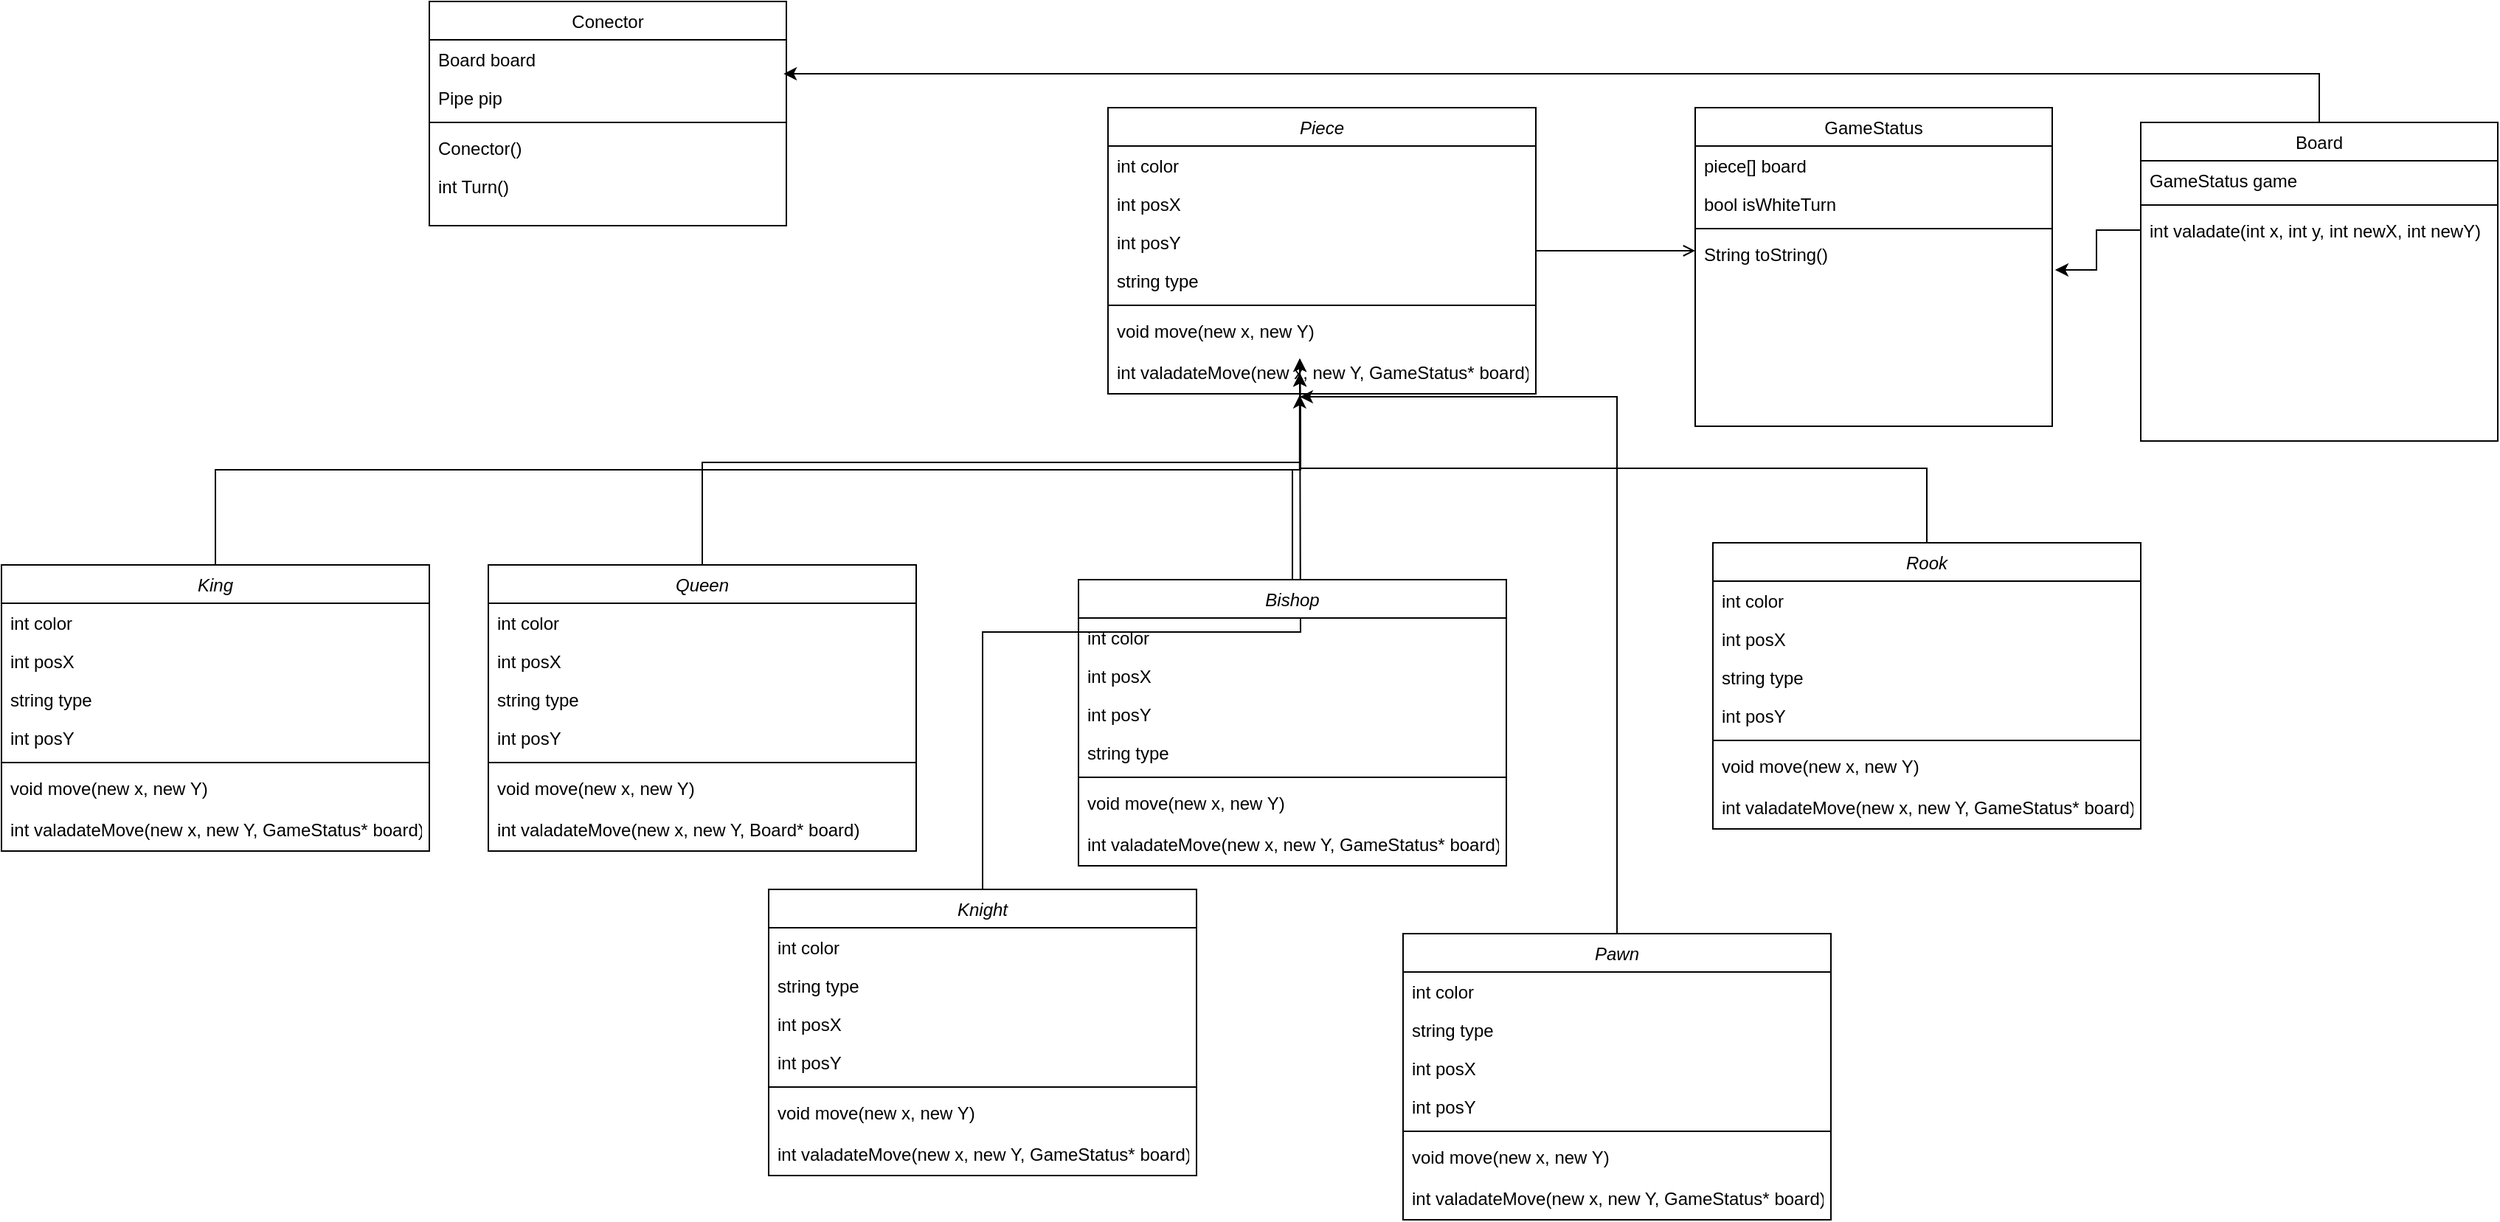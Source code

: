 <mxfile version="15.8.7" type="gitlab">
  <diagram id="C5RBs43oDa-KdzZeNtuy" name="Page-1">
    <mxGraphModel dx="2211" dy="763" grid="1" gridSize="10" guides="1" tooltips="1" connect="1" arrows="1" fold="1" page="1" pageScale="1" pageWidth="827" pageHeight="1169" math="0" shadow="0">
      <root>
        <mxCell id="WIyWlLk6GJQsqaUBKTNV-0" />
        <mxCell id="WIyWlLk6GJQsqaUBKTNV-1" parent="WIyWlLk6GJQsqaUBKTNV-0" />
        <mxCell id="0hA-pXLVfhcG_vL5RcBJ-51" style="edgeStyle=orthogonalEdgeStyle;rounded=0;orthogonalLoop=1;jettySize=auto;html=1;exitX=0.5;exitY=0;exitDx=0;exitDy=0;entryX=0.448;entryY=1.067;entryDx=0;entryDy=0;entryPerimeter=0;" parent="WIyWlLk6GJQsqaUBKTNV-1" source="0hA-pXLVfhcG_vL5RcBJ-9" target="0hA-pXLVfhcG_vL5RcBJ-0" edge="1">
          <mxGeometry relative="1" as="geometry" />
        </mxCell>
        <mxCell id="zkfFHV4jXpPFQw0GAbJ--17" value="GameStatus" style="swimlane;fontStyle=0;align=center;verticalAlign=top;childLayout=stackLayout;horizontal=1;startSize=26;horizontalStack=0;resizeParent=1;resizeLast=0;collapsible=1;marginBottom=0;rounded=0;shadow=0;strokeWidth=1;" parent="WIyWlLk6GJQsqaUBKTNV-1" vertex="1">
          <mxGeometry x="508" y="120" width="242" height="216" as="geometry">
            <mxRectangle x="550" y="140" width="160" height="26" as="alternateBounds" />
          </mxGeometry>
        </mxCell>
        <mxCell id="zkfFHV4jXpPFQw0GAbJ--21" value="piece[] board" style="text;align=left;verticalAlign=top;spacingLeft=4;spacingRight=4;overflow=hidden;rotatable=0;points=[[0,0.5],[1,0.5]];portConstraint=eastwest;rounded=0;shadow=0;html=0;" parent="zkfFHV4jXpPFQw0GAbJ--17" vertex="1">
          <mxGeometry y="26" width="242" height="26" as="geometry" />
        </mxCell>
        <mxCell id="zkfFHV4jXpPFQw0GAbJ--22" value="bool isWhiteTurn" style="text;align=left;verticalAlign=top;spacingLeft=4;spacingRight=4;overflow=hidden;rotatable=0;points=[[0,0.5],[1,0.5]];portConstraint=eastwest;rounded=0;shadow=0;html=0;" parent="zkfFHV4jXpPFQw0GAbJ--17" vertex="1">
          <mxGeometry y="52" width="242" height="26" as="geometry" />
        </mxCell>
        <mxCell id="zkfFHV4jXpPFQw0GAbJ--23" value="" style="line;html=1;strokeWidth=1;align=left;verticalAlign=middle;spacingTop=-1;spacingLeft=3;spacingRight=3;rotatable=0;labelPosition=right;points=[];portConstraint=eastwest;" parent="zkfFHV4jXpPFQw0GAbJ--17" vertex="1">
          <mxGeometry y="78" width="242" height="8" as="geometry" />
        </mxCell>
        <mxCell id="zkfFHV4jXpPFQw0GAbJ--25" value="String toString()" style="text;align=left;verticalAlign=top;spacingLeft=4;spacingRight=4;overflow=hidden;rotatable=0;points=[[0,0.5],[1,0.5]];portConstraint=eastwest;" parent="zkfFHV4jXpPFQw0GAbJ--17" vertex="1">
          <mxGeometry y="86" width="242" height="26" as="geometry" />
        </mxCell>
        <mxCell id="zkfFHV4jXpPFQw0GAbJ--26" value="" style="endArrow=open;shadow=0;strokeWidth=1;rounded=0;endFill=1;edgeStyle=elbowEdgeStyle;elbow=vertical;" parent="WIyWlLk6GJQsqaUBKTNV-1" source="zkfFHV4jXpPFQw0GAbJ--0" target="zkfFHV4jXpPFQw0GAbJ--17" edge="1">
          <mxGeometry x="0.5" y="41" relative="1" as="geometry">
            <mxPoint x="380" y="192" as="sourcePoint" />
            <mxPoint x="540" y="192" as="targetPoint" />
            <mxPoint x="-40" y="32" as="offset" />
          </mxGeometry>
        </mxCell>
        <mxCell id="0hA-pXLVfhcG_vL5RcBJ-9" value="Pawn" style="swimlane;fontStyle=2;align=center;verticalAlign=top;childLayout=stackLayout;horizontal=1;startSize=26;horizontalStack=0;resizeParent=1;resizeLast=0;collapsible=1;marginBottom=0;rounded=0;shadow=0;strokeWidth=1;" parent="WIyWlLk6GJQsqaUBKTNV-1" vertex="1">
          <mxGeometry x="310" y="680" width="290" height="194" as="geometry">
            <mxRectangle x="230" y="140" width="160" height="26" as="alternateBounds" />
          </mxGeometry>
        </mxCell>
        <mxCell id="0hA-pXLVfhcG_vL5RcBJ-10" value="int color" style="text;align=left;verticalAlign=top;spacingLeft=4;spacingRight=4;overflow=hidden;rotatable=0;points=[[0,0.5],[1,0.5]];portConstraint=eastwest;" parent="0hA-pXLVfhcG_vL5RcBJ-9" vertex="1">
          <mxGeometry y="26" width="290" height="26" as="geometry" />
        </mxCell>
        <mxCell id="Ll13WPjeKPtk4XoHs9Dj-3" value="string type" style="text;align=left;verticalAlign=top;spacingLeft=4;spacingRight=4;overflow=hidden;rotatable=0;points=[[0,0.5],[1,0.5]];portConstraint=eastwest;rounded=0;shadow=0;html=0;" vertex="1" parent="0hA-pXLVfhcG_vL5RcBJ-9">
          <mxGeometry y="52" width="290" height="26" as="geometry" />
        </mxCell>
        <mxCell id="0hA-pXLVfhcG_vL5RcBJ-11" value="int posX" style="text;align=left;verticalAlign=top;spacingLeft=4;spacingRight=4;overflow=hidden;rotatable=0;points=[[0,0.5],[1,0.5]];portConstraint=eastwest;rounded=0;shadow=0;html=0;" parent="0hA-pXLVfhcG_vL5RcBJ-9" vertex="1">
          <mxGeometry y="78" width="290" height="26" as="geometry" />
        </mxCell>
        <mxCell id="0hA-pXLVfhcG_vL5RcBJ-12" value="int posY" style="text;align=left;verticalAlign=top;spacingLeft=4;spacingRight=4;overflow=hidden;rotatable=0;points=[[0,0.5],[1,0.5]];portConstraint=eastwest;rounded=0;shadow=0;html=0;" parent="0hA-pXLVfhcG_vL5RcBJ-9" vertex="1">
          <mxGeometry y="104" width="290" height="26" as="geometry" />
        </mxCell>
        <mxCell id="0hA-pXLVfhcG_vL5RcBJ-13" value="" style="line;html=1;strokeWidth=1;align=left;verticalAlign=middle;spacingTop=-1;spacingLeft=3;spacingRight=3;rotatable=0;labelPosition=right;points=[];portConstraint=eastwest;" parent="0hA-pXLVfhcG_vL5RcBJ-9" vertex="1">
          <mxGeometry y="130" width="290" height="8" as="geometry" />
        </mxCell>
        <mxCell id="0hA-pXLVfhcG_vL5RcBJ-14" value="void move(new x, new Y)" style="text;align=left;verticalAlign=top;spacingLeft=4;spacingRight=4;overflow=hidden;rotatable=0;points=[[0,0.5],[1,0.5]];portConstraint=eastwest;" parent="0hA-pXLVfhcG_vL5RcBJ-9" vertex="1">
          <mxGeometry y="138" width="290" height="26" as="geometry" />
        </mxCell>
        <mxCell id="gwPLxFGCS508eSDseJOT-11" value="int valadateMove(new x, new Y, GameStatus* board)" style="text;strokeColor=none;fillColor=none;align=left;verticalAlign=middle;spacingLeft=4;spacingRight=4;overflow=hidden;points=[[0,0.5],[1,0.5]];portConstraint=eastwest;rotatable=0;" parent="0hA-pXLVfhcG_vL5RcBJ-9" vertex="1">
          <mxGeometry y="164" width="290" height="30" as="geometry" />
        </mxCell>
        <mxCell id="0hA-pXLVfhcG_vL5RcBJ-54" style="edgeStyle=orthogonalEdgeStyle;rounded=0;orthogonalLoop=1;jettySize=auto;html=1;exitX=0.5;exitY=0;exitDx=0;exitDy=0;" parent="WIyWlLk6GJQsqaUBKTNV-1" source="0hA-pXLVfhcG_vL5RcBJ-16" edge="1">
          <mxGeometry relative="1" as="geometry">
            <mxPoint x="240" y="300" as="targetPoint" />
          </mxGeometry>
        </mxCell>
        <mxCell id="0hA-pXLVfhcG_vL5RcBJ-16" value="Knight" style="swimlane;fontStyle=2;align=center;verticalAlign=top;childLayout=stackLayout;horizontal=1;startSize=26;horizontalStack=0;resizeParent=1;resizeLast=0;collapsible=1;marginBottom=0;rounded=0;shadow=0;strokeWidth=1;" parent="WIyWlLk6GJQsqaUBKTNV-1" vertex="1">
          <mxGeometry x="-120" y="650" width="290" height="194" as="geometry">
            <mxRectangle x="230" y="140" width="160" height="26" as="alternateBounds" />
          </mxGeometry>
        </mxCell>
        <mxCell id="0hA-pXLVfhcG_vL5RcBJ-17" value="int color" style="text;align=left;verticalAlign=top;spacingLeft=4;spacingRight=4;overflow=hidden;rotatable=0;points=[[0,0.5],[1,0.5]];portConstraint=eastwest;" parent="0hA-pXLVfhcG_vL5RcBJ-16" vertex="1">
          <mxGeometry y="26" width="290" height="26" as="geometry" />
        </mxCell>
        <mxCell id="Ll13WPjeKPtk4XoHs9Dj-4" value="string type" style="text;align=left;verticalAlign=top;spacingLeft=4;spacingRight=4;overflow=hidden;rotatable=0;points=[[0,0.5],[1,0.5]];portConstraint=eastwest;rounded=0;shadow=0;html=0;" vertex="1" parent="0hA-pXLVfhcG_vL5RcBJ-16">
          <mxGeometry y="52" width="290" height="26" as="geometry" />
        </mxCell>
        <mxCell id="0hA-pXLVfhcG_vL5RcBJ-18" value="int posX" style="text;align=left;verticalAlign=top;spacingLeft=4;spacingRight=4;overflow=hidden;rotatable=0;points=[[0,0.5],[1,0.5]];portConstraint=eastwest;rounded=0;shadow=0;html=0;" parent="0hA-pXLVfhcG_vL5RcBJ-16" vertex="1">
          <mxGeometry y="78" width="290" height="26" as="geometry" />
        </mxCell>
        <mxCell id="0hA-pXLVfhcG_vL5RcBJ-19" value="int posY" style="text;align=left;verticalAlign=top;spacingLeft=4;spacingRight=4;overflow=hidden;rotatable=0;points=[[0,0.5],[1,0.5]];portConstraint=eastwest;rounded=0;shadow=0;html=0;" parent="0hA-pXLVfhcG_vL5RcBJ-16" vertex="1">
          <mxGeometry y="104" width="290" height="26" as="geometry" />
        </mxCell>
        <mxCell id="0hA-pXLVfhcG_vL5RcBJ-20" value="" style="line;html=1;strokeWidth=1;align=left;verticalAlign=middle;spacingTop=-1;spacingLeft=3;spacingRight=3;rotatable=0;labelPosition=right;points=[];portConstraint=eastwest;" parent="0hA-pXLVfhcG_vL5RcBJ-16" vertex="1">
          <mxGeometry y="130" width="290" height="8" as="geometry" />
        </mxCell>
        <mxCell id="0hA-pXLVfhcG_vL5RcBJ-21" value="void move(new x, new Y)" style="text;align=left;verticalAlign=top;spacingLeft=4;spacingRight=4;overflow=hidden;rotatable=0;points=[[0,0.5],[1,0.5]];portConstraint=eastwest;" parent="0hA-pXLVfhcG_vL5RcBJ-16" vertex="1">
          <mxGeometry y="138" width="290" height="26" as="geometry" />
        </mxCell>
        <mxCell id="0hA-pXLVfhcG_vL5RcBJ-22" value="int valadateMove(new x, new Y, GameStatus* board)" style="text;strokeColor=none;fillColor=none;align=left;verticalAlign=middle;spacingLeft=4;spacingRight=4;overflow=hidden;points=[[0,0.5],[1,0.5]];portConstraint=eastwest;rotatable=0;" parent="0hA-pXLVfhcG_vL5RcBJ-16" vertex="1">
          <mxGeometry y="164" width="290" height="30" as="geometry" />
        </mxCell>
        <mxCell id="0hA-pXLVfhcG_vL5RcBJ-56" style="edgeStyle=orthogonalEdgeStyle;rounded=0;orthogonalLoop=1;jettySize=auto;html=1;exitX=0.5;exitY=0;exitDx=0;exitDy=0;" parent="WIyWlLk6GJQsqaUBKTNV-1" source="0hA-pXLVfhcG_vL5RcBJ-23" edge="1">
          <mxGeometry relative="1" as="geometry">
            <mxPoint x="240" y="300" as="targetPoint" />
          </mxGeometry>
        </mxCell>
        <mxCell id="0hA-pXLVfhcG_vL5RcBJ-23" value="King" style="swimlane;fontStyle=2;align=center;verticalAlign=top;childLayout=stackLayout;horizontal=1;startSize=26;horizontalStack=0;resizeParent=1;resizeLast=0;collapsible=1;marginBottom=0;rounded=0;shadow=0;strokeWidth=1;" parent="WIyWlLk6GJQsqaUBKTNV-1" vertex="1">
          <mxGeometry x="-640" y="430" width="290" height="194" as="geometry">
            <mxRectangle x="230" y="140" width="160" height="26" as="alternateBounds" />
          </mxGeometry>
        </mxCell>
        <mxCell id="0hA-pXLVfhcG_vL5RcBJ-24" value="int color" style="text;align=left;verticalAlign=top;spacingLeft=4;spacingRight=4;overflow=hidden;rotatable=0;points=[[0,0.5],[1,0.5]];portConstraint=eastwest;" parent="0hA-pXLVfhcG_vL5RcBJ-23" vertex="1">
          <mxGeometry y="26" width="290" height="26" as="geometry" />
        </mxCell>
        <mxCell id="0hA-pXLVfhcG_vL5RcBJ-25" value="int posX" style="text;align=left;verticalAlign=top;spacingLeft=4;spacingRight=4;overflow=hidden;rotatable=0;points=[[0,0.5],[1,0.5]];portConstraint=eastwest;rounded=0;shadow=0;html=0;" parent="0hA-pXLVfhcG_vL5RcBJ-23" vertex="1">
          <mxGeometry y="52" width="290" height="26" as="geometry" />
        </mxCell>
        <mxCell id="Ll13WPjeKPtk4XoHs9Dj-6" value="string type" style="text;align=left;verticalAlign=top;spacingLeft=4;spacingRight=4;overflow=hidden;rotatable=0;points=[[0,0.5],[1,0.5]];portConstraint=eastwest;rounded=0;shadow=0;html=0;" vertex="1" parent="0hA-pXLVfhcG_vL5RcBJ-23">
          <mxGeometry y="78" width="290" height="26" as="geometry" />
        </mxCell>
        <mxCell id="0hA-pXLVfhcG_vL5RcBJ-26" value="int posY" style="text;align=left;verticalAlign=top;spacingLeft=4;spacingRight=4;overflow=hidden;rotatable=0;points=[[0,0.5],[1,0.5]];portConstraint=eastwest;rounded=0;shadow=0;html=0;" parent="0hA-pXLVfhcG_vL5RcBJ-23" vertex="1">
          <mxGeometry y="104" width="290" height="26" as="geometry" />
        </mxCell>
        <mxCell id="0hA-pXLVfhcG_vL5RcBJ-27" value="" style="line;html=1;strokeWidth=1;align=left;verticalAlign=middle;spacingTop=-1;spacingLeft=3;spacingRight=3;rotatable=0;labelPosition=right;points=[];portConstraint=eastwest;" parent="0hA-pXLVfhcG_vL5RcBJ-23" vertex="1">
          <mxGeometry y="130" width="290" height="8" as="geometry" />
        </mxCell>
        <mxCell id="0hA-pXLVfhcG_vL5RcBJ-28" value="void move(new x, new Y)" style="text;align=left;verticalAlign=top;spacingLeft=4;spacingRight=4;overflow=hidden;rotatable=0;points=[[0,0.5],[1,0.5]];portConstraint=eastwest;" parent="0hA-pXLVfhcG_vL5RcBJ-23" vertex="1">
          <mxGeometry y="138" width="290" height="26" as="geometry" />
        </mxCell>
        <mxCell id="0hA-pXLVfhcG_vL5RcBJ-29" value="int valadateMove(new x, new Y, GameStatus* board)" style="text;strokeColor=none;fillColor=none;align=left;verticalAlign=middle;spacingLeft=4;spacingRight=4;overflow=hidden;points=[[0,0.5],[1,0.5]];portConstraint=eastwest;rotatable=0;" parent="0hA-pXLVfhcG_vL5RcBJ-23" vertex="1">
          <mxGeometry y="164" width="290" height="30" as="geometry" />
        </mxCell>
        <mxCell id="0hA-pXLVfhcG_vL5RcBJ-55" style="edgeStyle=orthogonalEdgeStyle;rounded=0;orthogonalLoop=1;jettySize=auto;html=1;exitX=0.5;exitY=0;exitDx=0;exitDy=0;" parent="WIyWlLk6GJQsqaUBKTNV-1" source="0hA-pXLVfhcG_vL5RcBJ-30" edge="1">
          <mxGeometry relative="1" as="geometry">
            <mxPoint x="240" y="290" as="targetPoint" />
          </mxGeometry>
        </mxCell>
        <mxCell id="0hA-pXLVfhcG_vL5RcBJ-30" value="Queen" style="swimlane;fontStyle=2;align=center;verticalAlign=top;childLayout=stackLayout;horizontal=1;startSize=26;horizontalStack=0;resizeParent=1;resizeLast=0;collapsible=1;marginBottom=0;rounded=0;shadow=0;strokeWidth=1;" parent="WIyWlLk6GJQsqaUBKTNV-1" vertex="1">
          <mxGeometry x="-310" y="430" width="290" height="194" as="geometry">
            <mxRectangle x="230" y="140" width="160" height="26" as="alternateBounds" />
          </mxGeometry>
        </mxCell>
        <mxCell id="0hA-pXLVfhcG_vL5RcBJ-31" value="int color" style="text;align=left;verticalAlign=top;spacingLeft=4;spacingRight=4;overflow=hidden;rotatable=0;points=[[0,0.5],[1,0.5]];portConstraint=eastwest;" parent="0hA-pXLVfhcG_vL5RcBJ-30" vertex="1">
          <mxGeometry y="26" width="290" height="26" as="geometry" />
        </mxCell>
        <mxCell id="0hA-pXLVfhcG_vL5RcBJ-32" value="int posX" style="text;align=left;verticalAlign=top;spacingLeft=4;spacingRight=4;overflow=hidden;rotatable=0;points=[[0,0.5],[1,0.5]];portConstraint=eastwest;rounded=0;shadow=0;html=0;" parent="0hA-pXLVfhcG_vL5RcBJ-30" vertex="1">
          <mxGeometry y="52" width="290" height="26" as="geometry" />
        </mxCell>
        <mxCell id="Ll13WPjeKPtk4XoHs9Dj-5" value="string type" style="text;align=left;verticalAlign=top;spacingLeft=4;spacingRight=4;overflow=hidden;rotatable=0;points=[[0,0.5],[1,0.5]];portConstraint=eastwest;rounded=0;shadow=0;html=0;" vertex="1" parent="0hA-pXLVfhcG_vL5RcBJ-30">
          <mxGeometry y="78" width="290" height="26" as="geometry" />
        </mxCell>
        <mxCell id="0hA-pXLVfhcG_vL5RcBJ-33" value="int posY" style="text;align=left;verticalAlign=top;spacingLeft=4;spacingRight=4;overflow=hidden;rotatable=0;points=[[0,0.5],[1,0.5]];portConstraint=eastwest;rounded=0;shadow=0;html=0;" parent="0hA-pXLVfhcG_vL5RcBJ-30" vertex="1">
          <mxGeometry y="104" width="290" height="26" as="geometry" />
        </mxCell>
        <mxCell id="0hA-pXLVfhcG_vL5RcBJ-34" value="" style="line;html=1;strokeWidth=1;align=left;verticalAlign=middle;spacingTop=-1;spacingLeft=3;spacingRight=3;rotatable=0;labelPosition=right;points=[];portConstraint=eastwest;" parent="0hA-pXLVfhcG_vL5RcBJ-30" vertex="1">
          <mxGeometry y="130" width="290" height="8" as="geometry" />
        </mxCell>
        <mxCell id="0hA-pXLVfhcG_vL5RcBJ-35" value="void move(new x, new Y)" style="text;align=left;verticalAlign=top;spacingLeft=4;spacingRight=4;overflow=hidden;rotatable=0;points=[[0,0.5],[1,0.5]];portConstraint=eastwest;" parent="0hA-pXLVfhcG_vL5RcBJ-30" vertex="1">
          <mxGeometry y="138" width="290" height="26" as="geometry" />
        </mxCell>
        <mxCell id="0hA-pXLVfhcG_vL5RcBJ-36" value="int valadateMove(new x, new Y, Board* board)" style="text;strokeColor=none;fillColor=none;align=left;verticalAlign=middle;spacingLeft=4;spacingRight=4;overflow=hidden;points=[[0,0.5],[1,0.5]];portConstraint=eastwest;rotatable=0;" parent="0hA-pXLVfhcG_vL5RcBJ-30" vertex="1">
          <mxGeometry y="164" width="290" height="30" as="geometry" />
        </mxCell>
        <mxCell id="0hA-pXLVfhcG_vL5RcBJ-53" style="edgeStyle=orthogonalEdgeStyle;rounded=0;orthogonalLoop=1;jettySize=auto;html=1;exitX=0.5;exitY=0;exitDx=0;exitDy=0;" parent="WIyWlLk6GJQsqaUBKTNV-1" source="0hA-pXLVfhcG_vL5RcBJ-37" edge="1">
          <mxGeometry relative="1" as="geometry">
            <mxPoint x="240" y="290" as="targetPoint" />
          </mxGeometry>
        </mxCell>
        <mxCell id="0hA-pXLVfhcG_vL5RcBJ-37" value="Bishop" style="swimlane;fontStyle=2;align=center;verticalAlign=top;childLayout=stackLayout;horizontal=1;startSize=26;horizontalStack=0;resizeParent=1;resizeLast=0;collapsible=1;marginBottom=0;rounded=0;shadow=0;strokeWidth=1;" parent="WIyWlLk6GJQsqaUBKTNV-1" vertex="1">
          <mxGeometry x="90" y="440" width="290" height="194" as="geometry">
            <mxRectangle x="230" y="140" width="160" height="26" as="alternateBounds" />
          </mxGeometry>
        </mxCell>
        <mxCell id="0hA-pXLVfhcG_vL5RcBJ-38" value="int color" style="text;align=left;verticalAlign=top;spacingLeft=4;spacingRight=4;overflow=hidden;rotatable=0;points=[[0,0.5],[1,0.5]];portConstraint=eastwest;" parent="0hA-pXLVfhcG_vL5RcBJ-37" vertex="1">
          <mxGeometry y="26" width="290" height="26" as="geometry" />
        </mxCell>
        <mxCell id="0hA-pXLVfhcG_vL5RcBJ-39" value="int posX" style="text;align=left;verticalAlign=top;spacingLeft=4;spacingRight=4;overflow=hidden;rotatable=0;points=[[0,0.5],[1,0.5]];portConstraint=eastwest;rounded=0;shadow=0;html=0;" parent="0hA-pXLVfhcG_vL5RcBJ-37" vertex="1">
          <mxGeometry y="52" width="290" height="26" as="geometry" />
        </mxCell>
        <mxCell id="0hA-pXLVfhcG_vL5RcBJ-40" value="int posY" style="text;align=left;verticalAlign=top;spacingLeft=4;spacingRight=4;overflow=hidden;rotatable=0;points=[[0,0.5],[1,0.5]];portConstraint=eastwest;rounded=0;shadow=0;html=0;" parent="0hA-pXLVfhcG_vL5RcBJ-37" vertex="1">
          <mxGeometry y="78" width="290" height="26" as="geometry" />
        </mxCell>
        <mxCell id="Ll13WPjeKPtk4XoHs9Dj-1" value="string type" style="text;align=left;verticalAlign=top;spacingLeft=4;spacingRight=4;overflow=hidden;rotatable=0;points=[[0,0.5],[1,0.5]];portConstraint=eastwest;rounded=0;shadow=0;html=0;" vertex="1" parent="0hA-pXLVfhcG_vL5RcBJ-37">
          <mxGeometry y="104" width="290" height="26" as="geometry" />
        </mxCell>
        <mxCell id="0hA-pXLVfhcG_vL5RcBJ-41" value="" style="line;html=1;strokeWidth=1;align=left;verticalAlign=middle;spacingTop=-1;spacingLeft=3;spacingRight=3;rotatable=0;labelPosition=right;points=[];portConstraint=eastwest;" parent="0hA-pXLVfhcG_vL5RcBJ-37" vertex="1">
          <mxGeometry y="130" width="290" height="8" as="geometry" />
        </mxCell>
        <mxCell id="0hA-pXLVfhcG_vL5RcBJ-42" value="void move(new x, new Y)" style="text;align=left;verticalAlign=top;spacingLeft=4;spacingRight=4;overflow=hidden;rotatable=0;points=[[0,0.5],[1,0.5]];portConstraint=eastwest;" parent="0hA-pXLVfhcG_vL5RcBJ-37" vertex="1">
          <mxGeometry y="138" width="290" height="26" as="geometry" />
        </mxCell>
        <mxCell id="gwPLxFGCS508eSDseJOT-9" value="int valadateMove(new x, new Y, GameStatus* board)" style="text;strokeColor=none;fillColor=none;align=left;verticalAlign=middle;spacingLeft=4;spacingRight=4;overflow=hidden;points=[[0,0.5],[1,0.5]];portConstraint=eastwest;rotatable=0;" parent="0hA-pXLVfhcG_vL5RcBJ-37" vertex="1">
          <mxGeometry y="164" width="290" height="30" as="geometry" />
        </mxCell>
        <mxCell id="0hA-pXLVfhcG_vL5RcBJ-52" style="edgeStyle=orthogonalEdgeStyle;rounded=0;orthogonalLoop=1;jettySize=auto;html=1;exitX=0.5;exitY=0;exitDx=0;exitDy=0;entryX=0.448;entryY=1.028;entryDx=0;entryDy=0;entryPerimeter=0;" parent="WIyWlLk6GJQsqaUBKTNV-1" source="0hA-pXLVfhcG_vL5RcBJ-44" target="0hA-pXLVfhcG_vL5RcBJ-0" edge="1">
          <mxGeometry relative="1" as="geometry" />
        </mxCell>
        <mxCell id="0hA-pXLVfhcG_vL5RcBJ-44" value="Rook" style="swimlane;fontStyle=2;align=center;verticalAlign=top;childLayout=stackLayout;horizontal=1;startSize=26;horizontalStack=0;resizeParent=1;resizeLast=0;collapsible=1;marginBottom=0;rounded=0;shadow=0;strokeWidth=1;" parent="WIyWlLk6GJQsqaUBKTNV-1" vertex="1">
          <mxGeometry x="520" y="415" width="290" height="194" as="geometry">
            <mxRectangle x="230" y="140" width="160" height="26" as="alternateBounds" />
          </mxGeometry>
        </mxCell>
        <mxCell id="0hA-pXLVfhcG_vL5RcBJ-45" value="int color" style="text;align=left;verticalAlign=top;spacingLeft=4;spacingRight=4;overflow=hidden;rotatable=0;points=[[0,0.5],[1,0.5]];portConstraint=eastwest;" parent="0hA-pXLVfhcG_vL5RcBJ-44" vertex="1">
          <mxGeometry y="26" width="290" height="26" as="geometry" />
        </mxCell>
        <mxCell id="0hA-pXLVfhcG_vL5RcBJ-46" value="int posX" style="text;align=left;verticalAlign=top;spacingLeft=4;spacingRight=4;overflow=hidden;rotatable=0;points=[[0,0.5],[1,0.5]];portConstraint=eastwest;rounded=0;shadow=0;html=0;" parent="0hA-pXLVfhcG_vL5RcBJ-44" vertex="1">
          <mxGeometry y="52" width="290" height="26" as="geometry" />
        </mxCell>
        <mxCell id="Ll13WPjeKPtk4XoHs9Dj-2" value="string type" style="text;align=left;verticalAlign=top;spacingLeft=4;spacingRight=4;overflow=hidden;rotatable=0;points=[[0,0.5],[1,0.5]];portConstraint=eastwest;rounded=0;shadow=0;html=0;" vertex="1" parent="0hA-pXLVfhcG_vL5RcBJ-44">
          <mxGeometry y="78" width="290" height="26" as="geometry" />
        </mxCell>
        <mxCell id="0hA-pXLVfhcG_vL5RcBJ-47" value="int posY" style="text;align=left;verticalAlign=top;spacingLeft=4;spacingRight=4;overflow=hidden;rotatable=0;points=[[0,0.5],[1,0.5]];portConstraint=eastwest;rounded=0;shadow=0;html=0;" parent="0hA-pXLVfhcG_vL5RcBJ-44" vertex="1">
          <mxGeometry y="104" width="290" height="26" as="geometry" />
        </mxCell>
        <mxCell id="0hA-pXLVfhcG_vL5RcBJ-48" value="" style="line;html=1;strokeWidth=1;align=left;verticalAlign=middle;spacingTop=-1;spacingLeft=3;spacingRight=3;rotatable=0;labelPosition=right;points=[];portConstraint=eastwest;" parent="0hA-pXLVfhcG_vL5RcBJ-44" vertex="1">
          <mxGeometry y="130" width="290" height="8" as="geometry" />
        </mxCell>
        <mxCell id="0hA-pXLVfhcG_vL5RcBJ-49" value="void move(new x, new Y)" style="text;align=left;verticalAlign=top;spacingLeft=4;spacingRight=4;overflow=hidden;rotatable=0;points=[[0,0.5],[1,0.5]];portConstraint=eastwest;" parent="0hA-pXLVfhcG_vL5RcBJ-44" vertex="1">
          <mxGeometry y="138" width="290" height="26" as="geometry" />
        </mxCell>
        <mxCell id="gwPLxFGCS508eSDseJOT-10" value="int valadateMove(new x, new Y, GameStatus* board)" style="text;strokeColor=none;fillColor=none;align=left;verticalAlign=middle;spacingLeft=4;spacingRight=4;overflow=hidden;points=[[0,0.5],[1,0.5]];portConstraint=eastwest;rotatable=0;" parent="0hA-pXLVfhcG_vL5RcBJ-44" vertex="1">
          <mxGeometry y="164" width="290" height="30" as="geometry" />
        </mxCell>
        <mxCell id="0hA-pXLVfhcG_vL5RcBJ-62" value="Conector" style="swimlane;fontStyle=0;align=center;verticalAlign=top;childLayout=stackLayout;horizontal=1;startSize=26;horizontalStack=0;resizeParent=1;resizeLast=0;collapsible=1;marginBottom=0;rounded=0;shadow=0;strokeWidth=1;" parent="WIyWlLk6GJQsqaUBKTNV-1" vertex="1">
          <mxGeometry x="-350" y="48" width="242" height="152" as="geometry">
            <mxRectangle x="550" y="140" width="160" height="26" as="alternateBounds" />
          </mxGeometry>
        </mxCell>
        <mxCell id="0hA-pXLVfhcG_vL5RcBJ-63" value="Board board" style="text;align=left;verticalAlign=top;spacingLeft=4;spacingRight=4;overflow=hidden;rotatable=0;points=[[0,0.5],[1,0.5]];portConstraint=eastwest;rounded=0;shadow=0;html=0;" parent="0hA-pXLVfhcG_vL5RcBJ-62" vertex="1">
          <mxGeometry y="26" width="242" height="26" as="geometry" />
        </mxCell>
        <mxCell id="0hA-pXLVfhcG_vL5RcBJ-64" value="Pipe pip" style="text;align=left;verticalAlign=top;spacingLeft=4;spacingRight=4;overflow=hidden;rotatable=0;points=[[0,0.5],[1,0.5]];portConstraint=eastwest;rounded=0;shadow=0;html=0;" parent="0hA-pXLVfhcG_vL5RcBJ-62" vertex="1">
          <mxGeometry y="52" width="242" height="26" as="geometry" />
        </mxCell>
        <mxCell id="0hA-pXLVfhcG_vL5RcBJ-65" value="" style="line;html=1;strokeWidth=1;align=left;verticalAlign=middle;spacingTop=-1;spacingLeft=3;spacingRight=3;rotatable=0;labelPosition=right;points=[];portConstraint=eastwest;" parent="0hA-pXLVfhcG_vL5RcBJ-62" vertex="1">
          <mxGeometry y="78" width="242" height="8" as="geometry" />
        </mxCell>
        <mxCell id="0hA-pXLVfhcG_vL5RcBJ-66" value="Conector()" style="text;align=left;verticalAlign=top;spacingLeft=4;spacingRight=4;overflow=hidden;rotatable=0;points=[[0,0.5],[1,0.5]];portConstraint=eastwest;" parent="0hA-pXLVfhcG_vL5RcBJ-62" vertex="1">
          <mxGeometry y="86" width="242" height="26" as="geometry" />
        </mxCell>
        <mxCell id="0hA-pXLVfhcG_vL5RcBJ-67" value="int Turn()" style="text;align=left;verticalAlign=top;spacingLeft=4;spacingRight=4;overflow=hidden;rotatable=0;points=[[0,0.5],[1,0.5]];portConstraint=eastwest;" parent="0hA-pXLVfhcG_vL5RcBJ-62" vertex="1">
          <mxGeometry y="112" width="242" height="26" as="geometry" />
        </mxCell>
        <mxCell id="zkfFHV4jXpPFQw0GAbJ--0" value="Piece" style="swimlane;fontStyle=2;align=center;verticalAlign=top;childLayout=stackLayout;horizontal=1;startSize=26;horizontalStack=0;resizeParent=1;resizeLast=0;collapsible=1;marginBottom=0;rounded=0;shadow=0;strokeWidth=1;" parent="WIyWlLk6GJQsqaUBKTNV-1" vertex="1">
          <mxGeometry x="110" y="120" width="290" height="194" as="geometry">
            <mxRectangle x="230" y="140" width="160" height="26" as="alternateBounds" />
          </mxGeometry>
        </mxCell>
        <mxCell id="zkfFHV4jXpPFQw0GAbJ--1" value="int color" style="text;align=left;verticalAlign=top;spacingLeft=4;spacingRight=4;overflow=hidden;rotatable=0;points=[[0,0.5],[1,0.5]];portConstraint=eastwest;" parent="zkfFHV4jXpPFQw0GAbJ--0" vertex="1">
          <mxGeometry y="26" width="290" height="26" as="geometry" />
        </mxCell>
        <mxCell id="zkfFHV4jXpPFQw0GAbJ--2" value="int posX" style="text;align=left;verticalAlign=top;spacingLeft=4;spacingRight=4;overflow=hidden;rotatable=0;points=[[0,0.5],[1,0.5]];portConstraint=eastwest;rounded=0;shadow=0;html=0;" parent="zkfFHV4jXpPFQw0GAbJ--0" vertex="1">
          <mxGeometry y="52" width="290" height="26" as="geometry" />
        </mxCell>
        <mxCell id="zkfFHV4jXpPFQw0GAbJ--3" value="int posY" style="text;align=left;verticalAlign=top;spacingLeft=4;spacingRight=4;overflow=hidden;rotatable=0;points=[[0,0.5],[1,0.5]];portConstraint=eastwest;rounded=0;shadow=0;html=0;" parent="zkfFHV4jXpPFQw0GAbJ--0" vertex="1">
          <mxGeometry y="78" width="290" height="26" as="geometry" />
        </mxCell>
        <mxCell id="Ll13WPjeKPtk4XoHs9Dj-0" value="string type" style="text;align=left;verticalAlign=top;spacingLeft=4;spacingRight=4;overflow=hidden;rotatable=0;points=[[0,0.5],[1,0.5]];portConstraint=eastwest;rounded=0;shadow=0;html=0;" vertex="1" parent="zkfFHV4jXpPFQw0GAbJ--0">
          <mxGeometry y="104" width="290" height="26" as="geometry" />
        </mxCell>
        <mxCell id="zkfFHV4jXpPFQw0GAbJ--4" value="" style="line;html=1;strokeWidth=1;align=left;verticalAlign=middle;spacingTop=-1;spacingLeft=3;spacingRight=3;rotatable=0;labelPosition=right;points=[];portConstraint=eastwest;" parent="zkfFHV4jXpPFQw0GAbJ--0" vertex="1">
          <mxGeometry y="130" width="290" height="8" as="geometry" />
        </mxCell>
        <mxCell id="zkfFHV4jXpPFQw0GAbJ--5" value="void move(new x, new Y)" style="text;align=left;verticalAlign=top;spacingLeft=4;spacingRight=4;overflow=hidden;rotatable=0;points=[[0,0.5],[1,0.5]];portConstraint=eastwest;" parent="zkfFHV4jXpPFQw0GAbJ--0" vertex="1">
          <mxGeometry y="138" width="290" height="26" as="geometry" />
        </mxCell>
        <mxCell id="0hA-pXLVfhcG_vL5RcBJ-0" value="int valadateMove(new x, new Y, GameStatus* board)=0" style="text;strokeColor=none;fillColor=none;align=left;verticalAlign=middle;spacingLeft=4;spacingRight=4;overflow=hidden;points=[[0,0.5],[1,0.5]];portConstraint=eastwest;rotatable=0;" parent="zkfFHV4jXpPFQw0GAbJ--0" vertex="1">
          <mxGeometry y="164" width="290" height="30" as="geometry" />
        </mxCell>
        <mxCell id="gwPLxFGCS508eSDseJOT-8" style="edgeStyle=orthogonalEdgeStyle;rounded=0;orthogonalLoop=1;jettySize=auto;html=1;exitX=0.5;exitY=0;exitDx=0;exitDy=0;entryX=0.992;entryY=-0.115;entryDx=0;entryDy=0;entryPerimeter=0;" parent="WIyWlLk6GJQsqaUBKTNV-1" source="gwPLxFGCS508eSDseJOT-0" target="0hA-pXLVfhcG_vL5RcBJ-64" edge="1">
          <mxGeometry relative="1" as="geometry">
            <mxPoint x="-80" y="80" as="targetPoint" />
          </mxGeometry>
        </mxCell>
        <mxCell id="gwPLxFGCS508eSDseJOT-0" value="Board" style="swimlane;fontStyle=0;align=center;verticalAlign=top;childLayout=stackLayout;horizontal=1;startSize=26;horizontalStack=0;resizeParent=1;resizeLast=0;collapsible=1;marginBottom=0;rounded=0;shadow=0;strokeWidth=1;" parent="WIyWlLk6GJQsqaUBKTNV-1" vertex="1">
          <mxGeometry x="810" y="130" width="242" height="216" as="geometry">
            <mxRectangle x="550" y="140" width="160" height="26" as="alternateBounds" />
          </mxGeometry>
        </mxCell>
        <mxCell id="gwPLxFGCS508eSDseJOT-2" value="GameStatus game" style="text;align=left;verticalAlign=top;spacingLeft=4;spacingRight=4;overflow=hidden;rotatable=0;points=[[0,0.5],[1,0.5]];portConstraint=eastwest;rounded=0;shadow=0;html=0;" parent="gwPLxFGCS508eSDseJOT-0" vertex="1">
          <mxGeometry y="26" width="242" height="26" as="geometry" />
        </mxCell>
        <mxCell id="gwPLxFGCS508eSDseJOT-3" value="" style="line;html=1;strokeWidth=1;align=left;verticalAlign=middle;spacingTop=-1;spacingLeft=3;spacingRight=3;rotatable=0;labelPosition=right;points=[];portConstraint=eastwest;" parent="gwPLxFGCS508eSDseJOT-0" vertex="1">
          <mxGeometry y="52" width="242" height="8" as="geometry" />
        </mxCell>
        <mxCell id="gwPLxFGCS508eSDseJOT-4" value="int valadate(int x, int y, int newX, int newY)" style="text;align=left;verticalAlign=top;spacingLeft=4;spacingRight=4;overflow=hidden;rotatable=0;points=[[0,0.5],[1,0.5]];portConstraint=eastwest;" parent="gwPLxFGCS508eSDseJOT-0" vertex="1">
          <mxGeometry y="60" width="242" height="26" as="geometry" />
        </mxCell>
        <mxCell id="gwPLxFGCS508eSDseJOT-7" style="edgeStyle=orthogonalEdgeStyle;rounded=0;orthogonalLoop=1;jettySize=auto;html=1;entryX=1.008;entryY=0.923;entryDx=0;entryDy=0;entryPerimeter=0;" parent="WIyWlLk6GJQsqaUBKTNV-1" source="gwPLxFGCS508eSDseJOT-4" target="zkfFHV4jXpPFQw0GAbJ--25" edge="1">
          <mxGeometry relative="1" as="geometry" />
        </mxCell>
      </root>
    </mxGraphModel>
  </diagram>
</mxfile>
